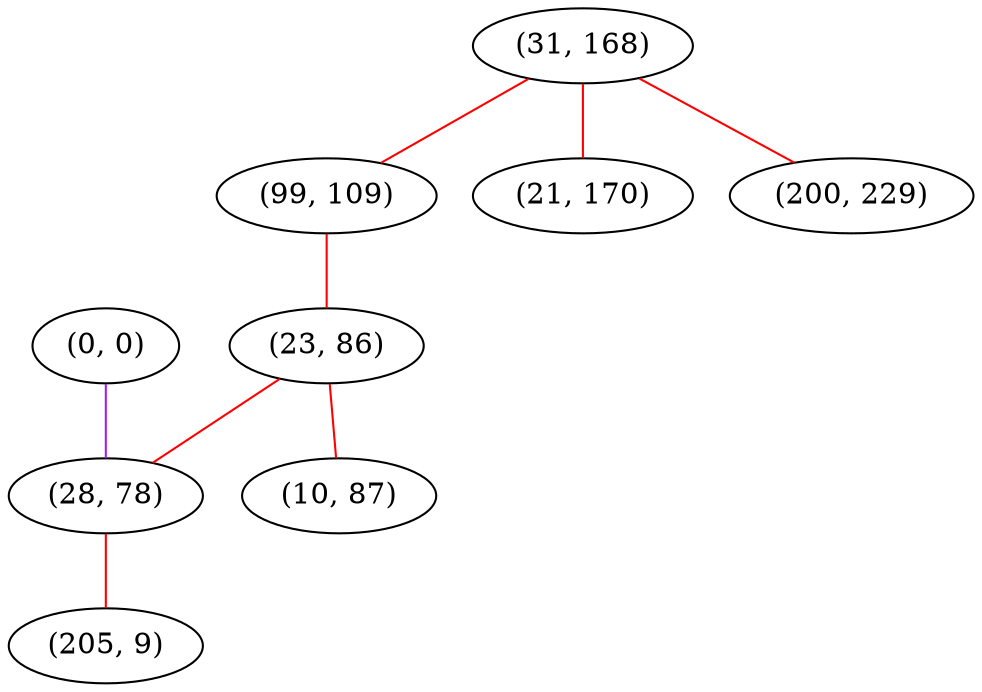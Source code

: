 graph "" {
"(0, 0)";
"(31, 168)";
"(99, 109)";
"(23, 86)";
"(21, 170)";
"(28, 78)";
"(10, 87)";
"(205, 9)";
"(200, 229)";
"(0, 0)" -- "(28, 78)"  [color=purple, key=0, weight=4];
"(31, 168)" -- "(200, 229)"  [color=red, key=0, weight=1];
"(31, 168)" -- "(21, 170)"  [color=red, key=0, weight=1];
"(31, 168)" -- "(99, 109)"  [color=red, key=0, weight=1];
"(99, 109)" -- "(23, 86)"  [color=red, key=0, weight=1];
"(23, 86)" -- "(10, 87)"  [color=red, key=0, weight=1];
"(23, 86)" -- "(28, 78)"  [color=red, key=0, weight=1];
"(28, 78)" -- "(205, 9)"  [color=red, key=0, weight=1];
}
